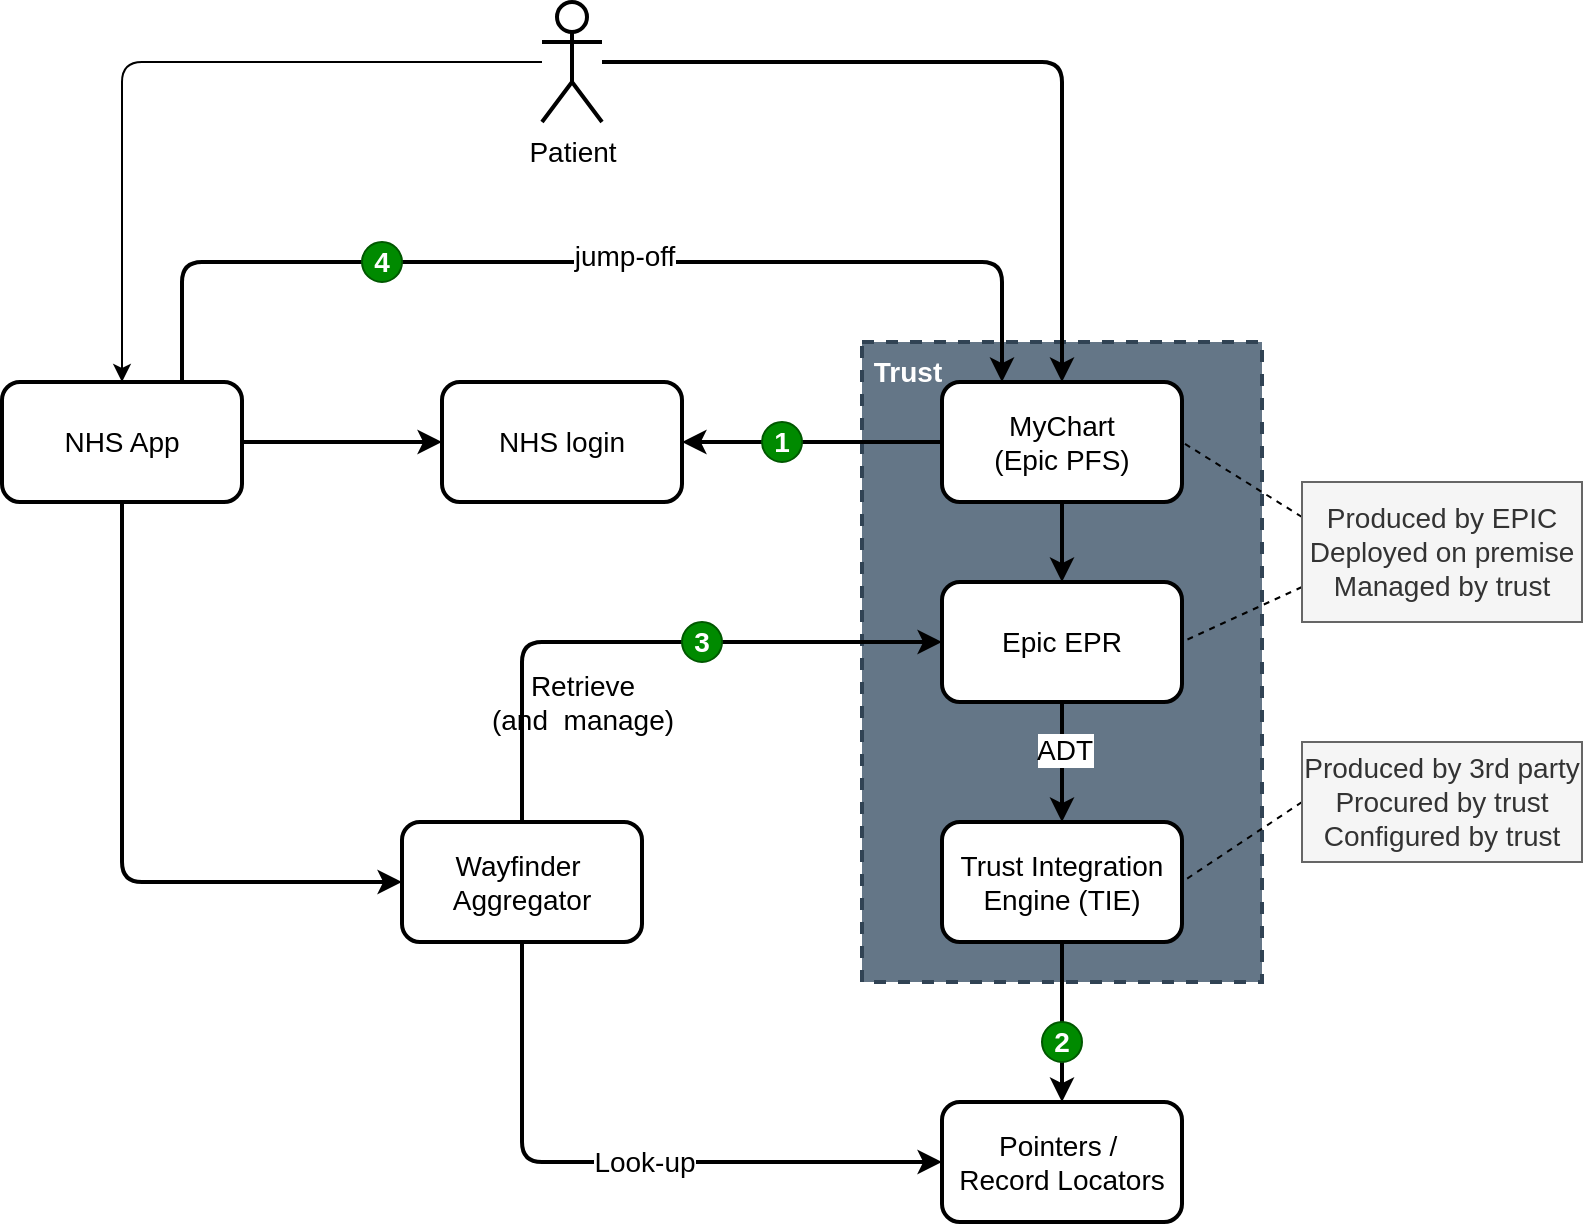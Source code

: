 <mxfile version="26.0.6">
  <diagram id="cSx2rAaaYHSNlt3S_o5b" name="Page-1">
    <mxGraphModel dx="1562" dy="810" grid="1" gridSize="10" guides="1" tooltips="1" connect="1" arrows="1" fold="1" page="1" pageScale="1" pageWidth="827" pageHeight="1169" math="0" shadow="0">
      <root>
        <mxCell id="0" />
        <mxCell id="1" parent="0" />
        <mxCell id="0cOvibwge1xp_EZN1MW7-1" value="&amp;nbsp;Trust" style="rounded=0;whiteSpace=wrap;html=1;dashed=1;align=left;verticalAlign=top;fontStyle=1;fillColor=#647687;strokeColor=#314354;fontSize=14;strokeWidth=2;fontColor=#ffffff;" vertex="1" parent="1">
          <mxGeometry x="440" y="190" width="200" height="320" as="geometry" />
        </mxCell>
        <mxCell id="0cOvibwge1xp_EZN1MW7-2" style="edgeStyle=orthogonalEdgeStyle;rounded=0;orthogonalLoop=1;jettySize=auto;html=1;entryX=0.5;entryY=0;entryDx=0;entryDy=0;strokeWidth=2;fontSize=14;" edge="1" parent="1" source="0cOvibwge1xp_EZN1MW7-4" target="0cOvibwge1xp_EZN1MW7-6">
          <mxGeometry relative="1" as="geometry" />
        </mxCell>
        <mxCell id="0cOvibwge1xp_EZN1MW7-3" value="ADT" style="edgeLabel;html=1;align=center;verticalAlign=middle;resizable=0;points=[];fontSize=14;" vertex="1" connectable="0" parent="0cOvibwge1xp_EZN1MW7-2">
          <mxGeometry x="-0.2" y="1" relative="1" as="geometry">
            <mxPoint as="offset" />
          </mxGeometry>
        </mxCell>
        <mxCell id="0cOvibwge1xp_EZN1MW7-4" value="Epic EPR" style="rounded=1;whiteSpace=wrap;html=1;strokeWidth=2;fontSize=14;" vertex="1" parent="1">
          <mxGeometry x="480" y="310" width="120" height="60" as="geometry" />
        </mxCell>
        <mxCell id="0cOvibwge1xp_EZN1MW7-5" style="edgeStyle=orthogonalEdgeStyle;rounded=0;orthogonalLoop=1;jettySize=auto;html=1;strokeWidth=2;fontSize=14;" edge="1" parent="1" source="0cOvibwge1xp_EZN1MW7-6" target="0cOvibwge1xp_EZN1MW7-12">
          <mxGeometry relative="1" as="geometry" />
        </mxCell>
        <mxCell id="0cOvibwge1xp_EZN1MW7-6" value="Trust Integration Engine (TIE)" style="rounded=1;whiteSpace=wrap;html=1;strokeWidth=2;fontSize=14;" vertex="1" parent="1">
          <mxGeometry x="480" y="430" width="120" height="60" as="geometry" />
        </mxCell>
        <mxCell id="0cOvibwge1xp_EZN1MW7-7" style="rounded=0;orthogonalLoop=1;jettySize=auto;html=1;entryX=1;entryY=0.5;entryDx=0;entryDy=0;endArrow=none;endFill=0;exitX=0;exitY=0.75;exitDx=0;exitDy=0;dashed=1;fontSize=14;" edge="1" parent="1" source="0cOvibwge1xp_EZN1MW7-9" target="0cOvibwge1xp_EZN1MW7-4">
          <mxGeometry relative="1" as="geometry" />
        </mxCell>
        <mxCell id="0cOvibwge1xp_EZN1MW7-8" style="rounded=0;orthogonalLoop=1;jettySize=auto;html=1;entryX=1;entryY=0.5;entryDx=0;entryDy=0;endArrow=none;endFill=0;exitX=0;exitY=0.25;exitDx=0;exitDy=0;dashed=1;fontSize=14;" edge="1" parent="1" source="0cOvibwge1xp_EZN1MW7-9" target="0cOvibwge1xp_EZN1MW7-29">
          <mxGeometry relative="1" as="geometry" />
        </mxCell>
        <mxCell id="0cOvibwge1xp_EZN1MW7-9" value="Produced by EPIC&lt;div&gt;Deployed on premise&lt;/div&gt;&lt;div&gt;Managed by trust&lt;/div&gt;" style="rounded=0;whiteSpace=wrap;html=1;fillColor=#f5f5f5;fontColor=#333333;strokeColor=#666666;fontSize=14;" vertex="1" parent="1">
          <mxGeometry x="660" y="260" width="140" height="70" as="geometry" />
        </mxCell>
        <mxCell id="0cOvibwge1xp_EZN1MW7-10" style="rounded=0;orthogonalLoop=1;jettySize=auto;html=1;entryX=1;entryY=0.5;entryDx=0;entryDy=0;endArrow=none;endFill=0;exitX=0;exitY=0.5;exitDx=0;exitDy=0;dashed=1;fontSize=14;" edge="1" parent="1" source="0cOvibwge1xp_EZN1MW7-11" target="0cOvibwge1xp_EZN1MW7-6">
          <mxGeometry relative="1" as="geometry" />
        </mxCell>
        <mxCell id="0cOvibwge1xp_EZN1MW7-11" value="Produced by 3rd party&lt;div&gt;Procured by trust&lt;br&gt;&lt;div&gt;Configured by trust&lt;/div&gt;&lt;/div&gt;" style="rounded=0;whiteSpace=wrap;html=1;fillColor=#f5f5f5;fontColor=#333333;strokeColor=#666666;fontSize=14;" vertex="1" parent="1">
          <mxGeometry x="660" y="390" width="140" height="60" as="geometry" />
        </mxCell>
        <mxCell id="0cOvibwge1xp_EZN1MW7-12" value="Pointers /&amp;nbsp;&lt;div&gt;Record Locators&lt;/div&gt;" style="rounded=1;whiteSpace=wrap;html=1;strokeWidth=2;fontSize=14;" vertex="1" parent="1">
          <mxGeometry x="480" y="570" width="120" height="60" as="geometry" />
        </mxCell>
        <mxCell id="0cOvibwge1xp_EZN1MW7-13" style="edgeStyle=orthogonalEdgeStyle;rounded=1;orthogonalLoop=1;jettySize=auto;html=1;entryX=0;entryY=0.5;entryDx=0;entryDy=0;exitX=0.5;exitY=1;exitDx=0;exitDy=0;curved=0;strokeWidth=2;fontSize=14;" edge="1" parent="1" source="0cOvibwge1xp_EZN1MW7-17" target="0cOvibwge1xp_EZN1MW7-12">
          <mxGeometry relative="1" as="geometry" />
        </mxCell>
        <mxCell id="0cOvibwge1xp_EZN1MW7-14" value="Look-up" style="edgeLabel;html=1;align=center;verticalAlign=middle;resizable=0;points=[];fontSize=14;" vertex="1" connectable="0" parent="0cOvibwge1xp_EZN1MW7-13">
          <mxGeometry x="0.069" relative="1" as="geometry">
            <mxPoint as="offset" />
          </mxGeometry>
        </mxCell>
        <mxCell id="0cOvibwge1xp_EZN1MW7-15" style="edgeStyle=orthogonalEdgeStyle;rounded=1;orthogonalLoop=1;jettySize=auto;html=1;entryX=0;entryY=0.5;entryDx=0;entryDy=0;exitX=0.5;exitY=0;exitDx=0;exitDy=0;curved=0;strokeWidth=2;fontSize=14;" edge="1" parent="1" source="0cOvibwge1xp_EZN1MW7-17" target="0cOvibwge1xp_EZN1MW7-4">
          <mxGeometry relative="1" as="geometry" />
        </mxCell>
        <mxCell id="0cOvibwge1xp_EZN1MW7-16" value="Retrieve&lt;div&gt;(and&amp;nbsp;&lt;span style=&quot;background-color: initial;&quot;&gt;&amp;nbsp;manage)&lt;/span&gt;&lt;/div&gt;" style="edgeLabel;html=1;align=center;verticalAlign=middle;resizable=0;points=[];labelBackgroundColor=none;fontSize=14;" vertex="1" connectable="0" parent="0cOvibwge1xp_EZN1MW7-15">
          <mxGeometry x="-0.108" relative="1" as="geometry">
            <mxPoint x="-14" y="30" as="offset" />
          </mxGeometry>
        </mxCell>
        <mxCell id="0cOvibwge1xp_EZN1MW7-17" value="Wayfinder&amp;nbsp;&lt;div&gt;Aggregator&lt;/div&gt;" style="rounded=1;whiteSpace=wrap;html=1;strokeWidth=2;fontSize=14;" vertex="1" parent="1">
          <mxGeometry x="210" y="430" width="120" height="60" as="geometry" />
        </mxCell>
        <mxCell id="0cOvibwge1xp_EZN1MW7-18" style="edgeStyle=orthogonalEdgeStyle;rounded=0;orthogonalLoop=1;jettySize=auto;html=1;entryX=0;entryY=0.5;entryDx=0;entryDy=0;strokeWidth=2;fontSize=14;" edge="1" parent="1" source="0cOvibwge1xp_EZN1MW7-22" target="0cOvibwge1xp_EZN1MW7-23">
          <mxGeometry relative="1" as="geometry" />
        </mxCell>
        <mxCell id="0cOvibwge1xp_EZN1MW7-19" style="edgeStyle=orthogonalEdgeStyle;rounded=1;orthogonalLoop=1;jettySize=auto;html=1;entryX=0;entryY=0.5;entryDx=0;entryDy=0;exitX=0.5;exitY=1;exitDx=0;exitDy=0;curved=0;strokeWidth=2;fontSize=14;" edge="1" parent="1" source="0cOvibwge1xp_EZN1MW7-22" target="0cOvibwge1xp_EZN1MW7-17">
          <mxGeometry relative="1" as="geometry" />
        </mxCell>
        <mxCell id="0cOvibwge1xp_EZN1MW7-20" style="edgeStyle=orthogonalEdgeStyle;rounded=1;orthogonalLoop=1;jettySize=auto;html=1;exitX=0.75;exitY=0;exitDx=0;exitDy=0;entryX=0.25;entryY=0;entryDx=0;entryDy=0;curved=0;strokeWidth=2;fontSize=14;" edge="1" parent="1" source="0cOvibwge1xp_EZN1MW7-22" target="0cOvibwge1xp_EZN1MW7-29">
          <mxGeometry relative="1" as="geometry">
            <Array as="points">
              <mxPoint x="100" y="150" />
              <mxPoint x="510" y="150" />
            </Array>
          </mxGeometry>
        </mxCell>
        <mxCell id="0cOvibwge1xp_EZN1MW7-21" value="jump-off" style="edgeLabel;html=1;align=center;verticalAlign=middle;resizable=0;points=[];fontSize=14;" vertex="1" connectable="0" parent="0cOvibwge1xp_EZN1MW7-20">
          <mxGeometry x="0.059" y="3" relative="1" as="geometry">
            <mxPoint as="offset" />
          </mxGeometry>
        </mxCell>
        <mxCell id="0cOvibwge1xp_EZN1MW7-22" value="NHS App" style="rounded=1;whiteSpace=wrap;html=1;strokeWidth=2;fontSize=14;" vertex="1" parent="1">
          <mxGeometry x="10" y="210" width="120" height="60" as="geometry" />
        </mxCell>
        <mxCell id="0cOvibwge1xp_EZN1MW7-23" value="NHS login" style="rounded=1;whiteSpace=wrap;html=1;strokeWidth=2;fontSize=14;" vertex="1" parent="1">
          <mxGeometry x="230" y="210" width="120" height="60" as="geometry" />
        </mxCell>
        <mxCell id="0cOvibwge1xp_EZN1MW7-24" style="edgeStyle=orthogonalEdgeStyle;rounded=1;orthogonalLoop=1;jettySize=auto;html=1;curved=0;fontSize=14;" edge="1" parent="1" source="0cOvibwge1xp_EZN1MW7-26" target="0cOvibwge1xp_EZN1MW7-22">
          <mxGeometry relative="1" as="geometry" />
        </mxCell>
        <mxCell id="0cOvibwge1xp_EZN1MW7-25" style="edgeStyle=orthogonalEdgeStyle;rounded=1;orthogonalLoop=1;jettySize=auto;html=1;curved=0;strokeWidth=2;fontSize=14;" edge="1" parent="1" source="0cOvibwge1xp_EZN1MW7-26" target="0cOvibwge1xp_EZN1MW7-29">
          <mxGeometry relative="1" as="geometry" />
        </mxCell>
        <mxCell id="0cOvibwge1xp_EZN1MW7-26" value="Patient" style="shape=umlActor;verticalLabelPosition=bottom;verticalAlign=top;html=1;outlineConnect=0;fontSize=14;strokeWidth=2;" vertex="1" parent="1">
          <mxGeometry x="280" y="20" width="30" height="60" as="geometry" />
        </mxCell>
        <mxCell id="0cOvibwge1xp_EZN1MW7-27" value="" style="edgeStyle=orthogonalEdgeStyle;rounded=0;orthogonalLoop=1;jettySize=auto;html=1;strokeWidth=2;fontSize=14;" edge="1" parent="1" source="0cOvibwge1xp_EZN1MW7-29" target="0cOvibwge1xp_EZN1MW7-4">
          <mxGeometry relative="1" as="geometry" />
        </mxCell>
        <mxCell id="0cOvibwge1xp_EZN1MW7-28" style="edgeStyle=orthogonalEdgeStyle;rounded=0;orthogonalLoop=1;jettySize=auto;html=1;entryX=1;entryY=0.5;entryDx=0;entryDy=0;strokeWidth=2;fontSize=14;" edge="1" parent="1" source="0cOvibwge1xp_EZN1MW7-29" target="0cOvibwge1xp_EZN1MW7-23">
          <mxGeometry relative="1" as="geometry" />
        </mxCell>
        <mxCell id="0cOvibwge1xp_EZN1MW7-29" value="MyChart&lt;div&gt;(Epic PFS)&lt;/div&gt;" style="rounded=1;whiteSpace=wrap;html=1;strokeWidth=2;fontSize=14;" vertex="1" parent="1">
          <mxGeometry x="480" y="210" width="120" height="60" as="geometry" />
        </mxCell>
        <mxCell id="0cOvibwge1xp_EZN1MW7-30" value="1" style="ellipse;whiteSpace=wrap;html=1;aspect=fixed;fillColor=#008a00;strokeColor=#005700;fontSize=14;fontStyle=1;fontColor=#ffffff;" vertex="1" parent="1">
          <mxGeometry x="390" y="230" width="20" height="20" as="geometry" />
        </mxCell>
        <mxCell id="0cOvibwge1xp_EZN1MW7-31" value="2" style="ellipse;whiteSpace=wrap;html=1;aspect=fixed;fillColor=#008a00;strokeColor=#005700;fontSize=14;fontColor=#ffffff;fontStyle=1" vertex="1" parent="1">
          <mxGeometry x="530" y="530" width="20" height="20" as="geometry" />
        </mxCell>
        <mxCell id="0cOvibwge1xp_EZN1MW7-32" value="3" style="ellipse;whiteSpace=wrap;html=1;aspect=fixed;fillColor=#008a00;strokeColor=#005700;fontSize=14;fontStyle=1;fontColor=#ffffff;" vertex="1" parent="1">
          <mxGeometry x="350" y="330" width="20" height="20" as="geometry" />
        </mxCell>
        <mxCell id="0cOvibwge1xp_EZN1MW7-33" value="4" style="ellipse;whiteSpace=wrap;html=1;aspect=fixed;fillColor=#008a00;strokeColor=#005700;fontSize=14;fontColor=#ffffff;fontStyle=1" vertex="1" parent="1">
          <mxGeometry x="190" y="140" width="20" height="20" as="geometry" />
        </mxCell>
      </root>
    </mxGraphModel>
  </diagram>
</mxfile>

